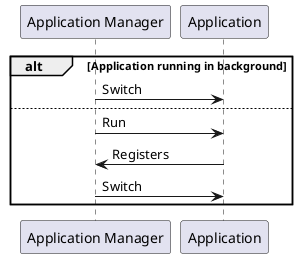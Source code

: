@startuml
participant "Application Manager" as appmgr
participant "Application" as app

alt Application running in background
    appmgr -> app: Switch
else
    appmgr -> app: Run
    app -> appmgr: Registers
    appmgr -> app: Switch
end

@enduml

